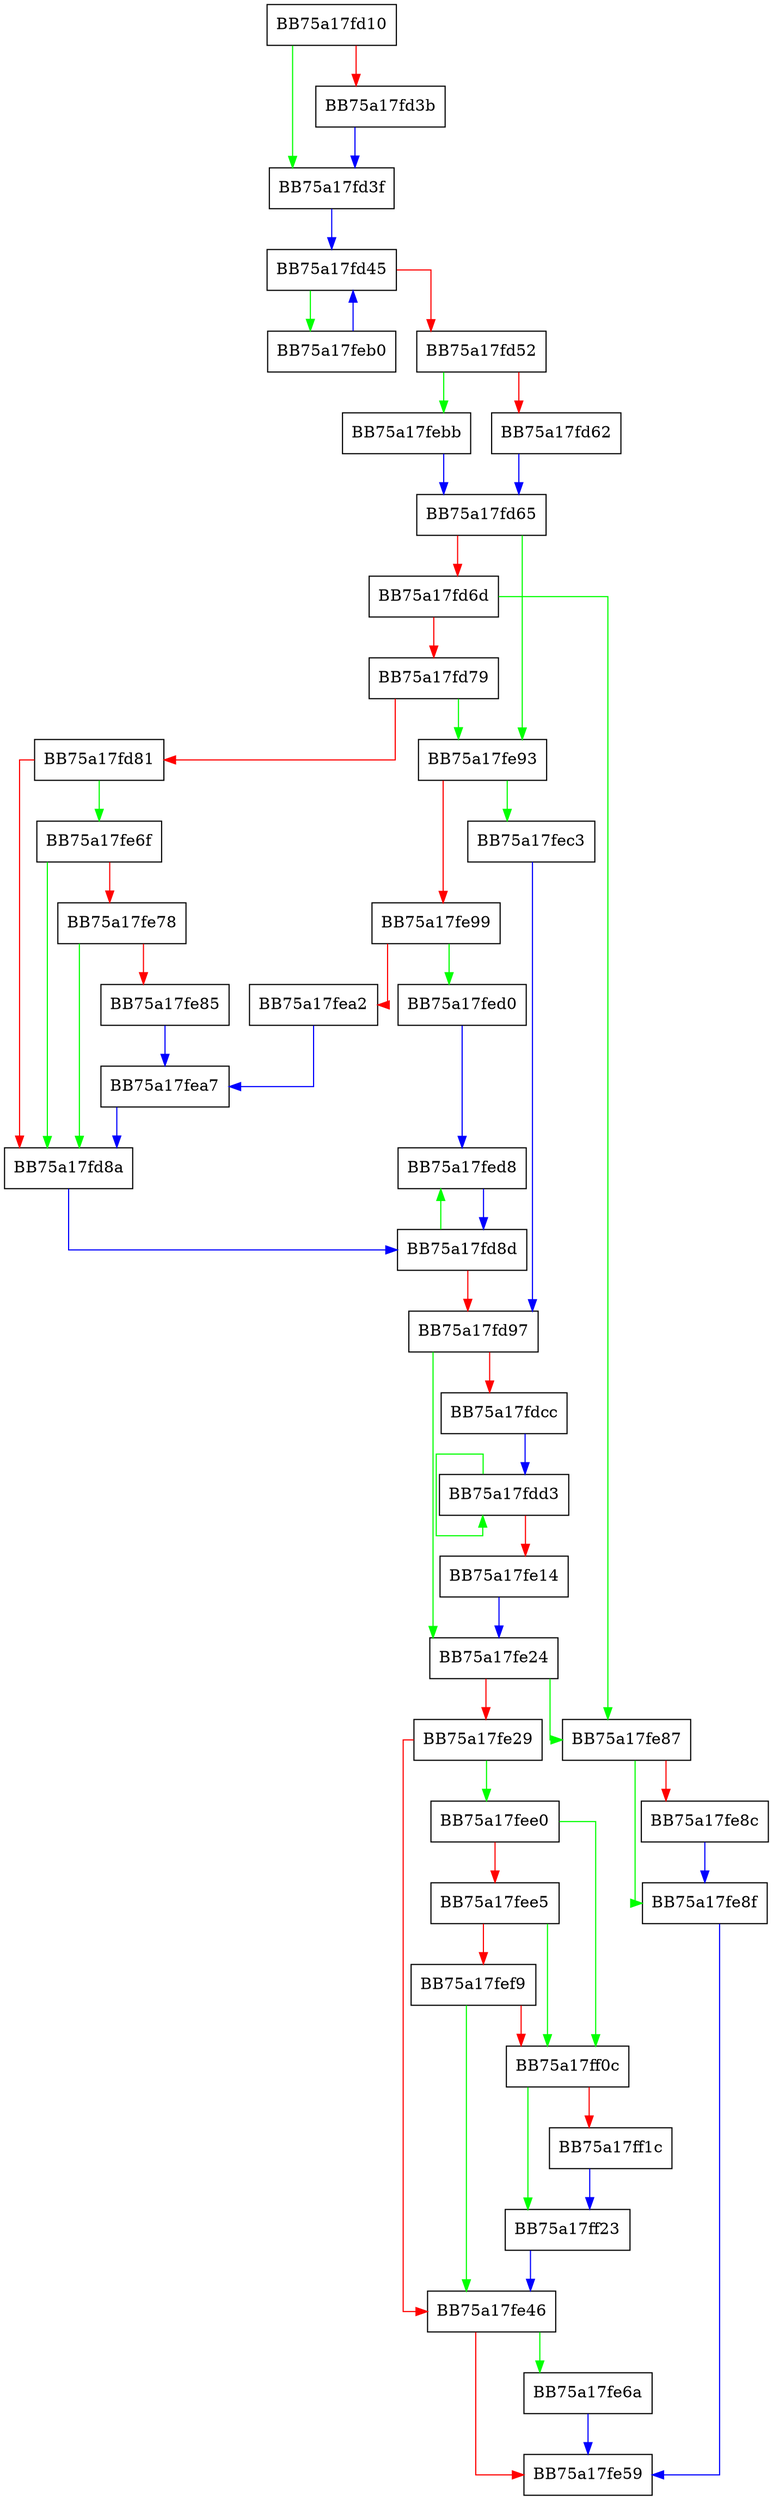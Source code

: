 digraph _Stoullx {
  node [shape="box"];
  graph [splines=ortho];
  BB75a17fd10 -> BB75a17fd3f [color="green"];
  BB75a17fd10 -> BB75a17fd3b [color="red"];
  BB75a17fd3b -> BB75a17fd3f [color="blue"];
  BB75a17fd3f -> BB75a17fd45 [color="blue"];
  BB75a17fd45 -> BB75a17feb0 [color="green"];
  BB75a17fd45 -> BB75a17fd52 [color="red"];
  BB75a17fd52 -> BB75a17febb [color="green"];
  BB75a17fd52 -> BB75a17fd62 [color="red"];
  BB75a17fd62 -> BB75a17fd65 [color="blue"];
  BB75a17fd65 -> BB75a17fe93 [color="green"];
  BB75a17fd65 -> BB75a17fd6d [color="red"];
  BB75a17fd6d -> BB75a17fe87 [color="green"];
  BB75a17fd6d -> BB75a17fd79 [color="red"];
  BB75a17fd79 -> BB75a17fe93 [color="green"];
  BB75a17fd79 -> BB75a17fd81 [color="red"];
  BB75a17fd81 -> BB75a17fe6f [color="green"];
  BB75a17fd81 -> BB75a17fd8a [color="red"];
  BB75a17fd8a -> BB75a17fd8d [color="blue"];
  BB75a17fd8d -> BB75a17fed8 [color="green"];
  BB75a17fd8d -> BB75a17fd97 [color="red"];
  BB75a17fd97 -> BB75a17fe24 [color="green"];
  BB75a17fd97 -> BB75a17fdcc [color="red"];
  BB75a17fdcc -> BB75a17fdd3 [color="blue"];
  BB75a17fdd3 -> BB75a17fdd3 [color="green"];
  BB75a17fdd3 -> BB75a17fe14 [color="red"];
  BB75a17fe14 -> BB75a17fe24 [color="blue"];
  BB75a17fe24 -> BB75a17fe87 [color="green"];
  BB75a17fe24 -> BB75a17fe29 [color="red"];
  BB75a17fe29 -> BB75a17fee0 [color="green"];
  BB75a17fe29 -> BB75a17fe46 [color="red"];
  BB75a17fe46 -> BB75a17fe6a [color="green"];
  BB75a17fe46 -> BB75a17fe59 [color="red"];
  BB75a17fe6a -> BB75a17fe59 [color="blue"];
  BB75a17fe6f -> BB75a17fd8a [color="green"];
  BB75a17fe6f -> BB75a17fe78 [color="red"];
  BB75a17fe78 -> BB75a17fd8a [color="green"];
  BB75a17fe78 -> BB75a17fe85 [color="red"];
  BB75a17fe85 -> BB75a17fea7 [color="blue"];
  BB75a17fe87 -> BB75a17fe8f [color="green"];
  BB75a17fe87 -> BB75a17fe8c [color="red"];
  BB75a17fe8c -> BB75a17fe8f [color="blue"];
  BB75a17fe8f -> BB75a17fe59 [color="blue"];
  BB75a17fe93 -> BB75a17fec3 [color="green"];
  BB75a17fe93 -> BB75a17fe99 [color="red"];
  BB75a17fe99 -> BB75a17fed0 [color="green"];
  BB75a17fe99 -> BB75a17fea2 [color="red"];
  BB75a17fea2 -> BB75a17fea7 [color="blue"];
  BB75a17fea7 -> BB75a17fd8a [color="blue"];
  BB75a17feb0 -> BB75a17fd45 [color="blue"];
  BB75a17febb -> BB75a17fd65 [color="blue"];
  BB75a17fec3 -> BB75a17fd97 [color="blue"];
  BB75a17fed0 -> BB75a17fed8 [color="blue"];
  BB75a17fed8 -> BB75a17fd8d [color="blue"];
  BB75a17fee0 -> BB75a17ff0c [color="green"];
  BB75a17fee0 -> BB75a17fee5 [color="red"];
  BB75a17fee5 -> BB75a17ff0c [color="green"];
  BB75a17fee5 -> BB75a17fef9 [color="red"];
  BB75a17fef9 -> BB75a17fe46 [color="green"];
  BB75a17fef9 -> BB75a17ff0c [color="red"];
  BB75a17ff0c -> BB75a17ff23 [color="green"];
  BB75a17ff0c -> BB75a17ff1c [color="red"];
  BB75a17ff1c -> BB75a17ff23 [color="blue"];
  BB75a17ff23 -> BB75a17fe46 [color="blue"];
}